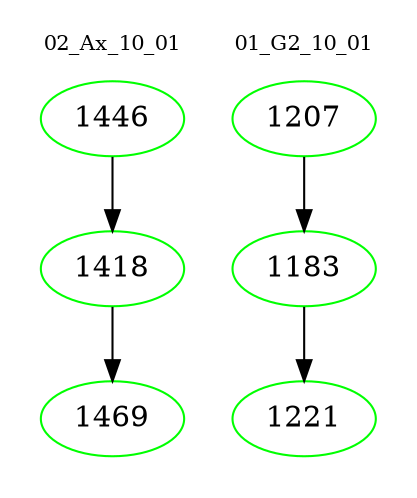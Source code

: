 digraph{
subgraph cluster_0 {
color = white
label = "02_Ax_10_01";
fontsize=10;
T0_1446 [label="1446", color="green"]
T0_1446 -> T0_1418 [color="black"]
T0_1418 [label="1418", color="green"]
T0_1418 -> T0_1469 [color="black"]
T0_1469 [label="1469", color="green"]
}
subgraph cluster_1 {
color = white
label = "01_G2_10_01";
fontsize=10;
T1_1207 [label="1207", color="green"]
T1_1207 -> T1_1183 [color="black"]
T1_1183 [label="1183", color="green"]
T1_1183 -> T1_1221 [color="black"]
T1_1221 [label="1221", color="green"]
}
}
